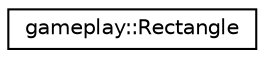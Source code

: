 digraph G
{
  edge [fontname="Helvetica",fontsize="10",labelfontname="Helvetica",labelfontsize="10"];
  node [fontname="Helvetica",fontsize="10",shape=record];
  rankdir="LR";
  Node1 [label="gameplay::Rectangle",height=0.2,width=0.4,color="black", fillcolor="white", style="filled",URL="$classgameplay_1_1_rectangle.html"];
}
